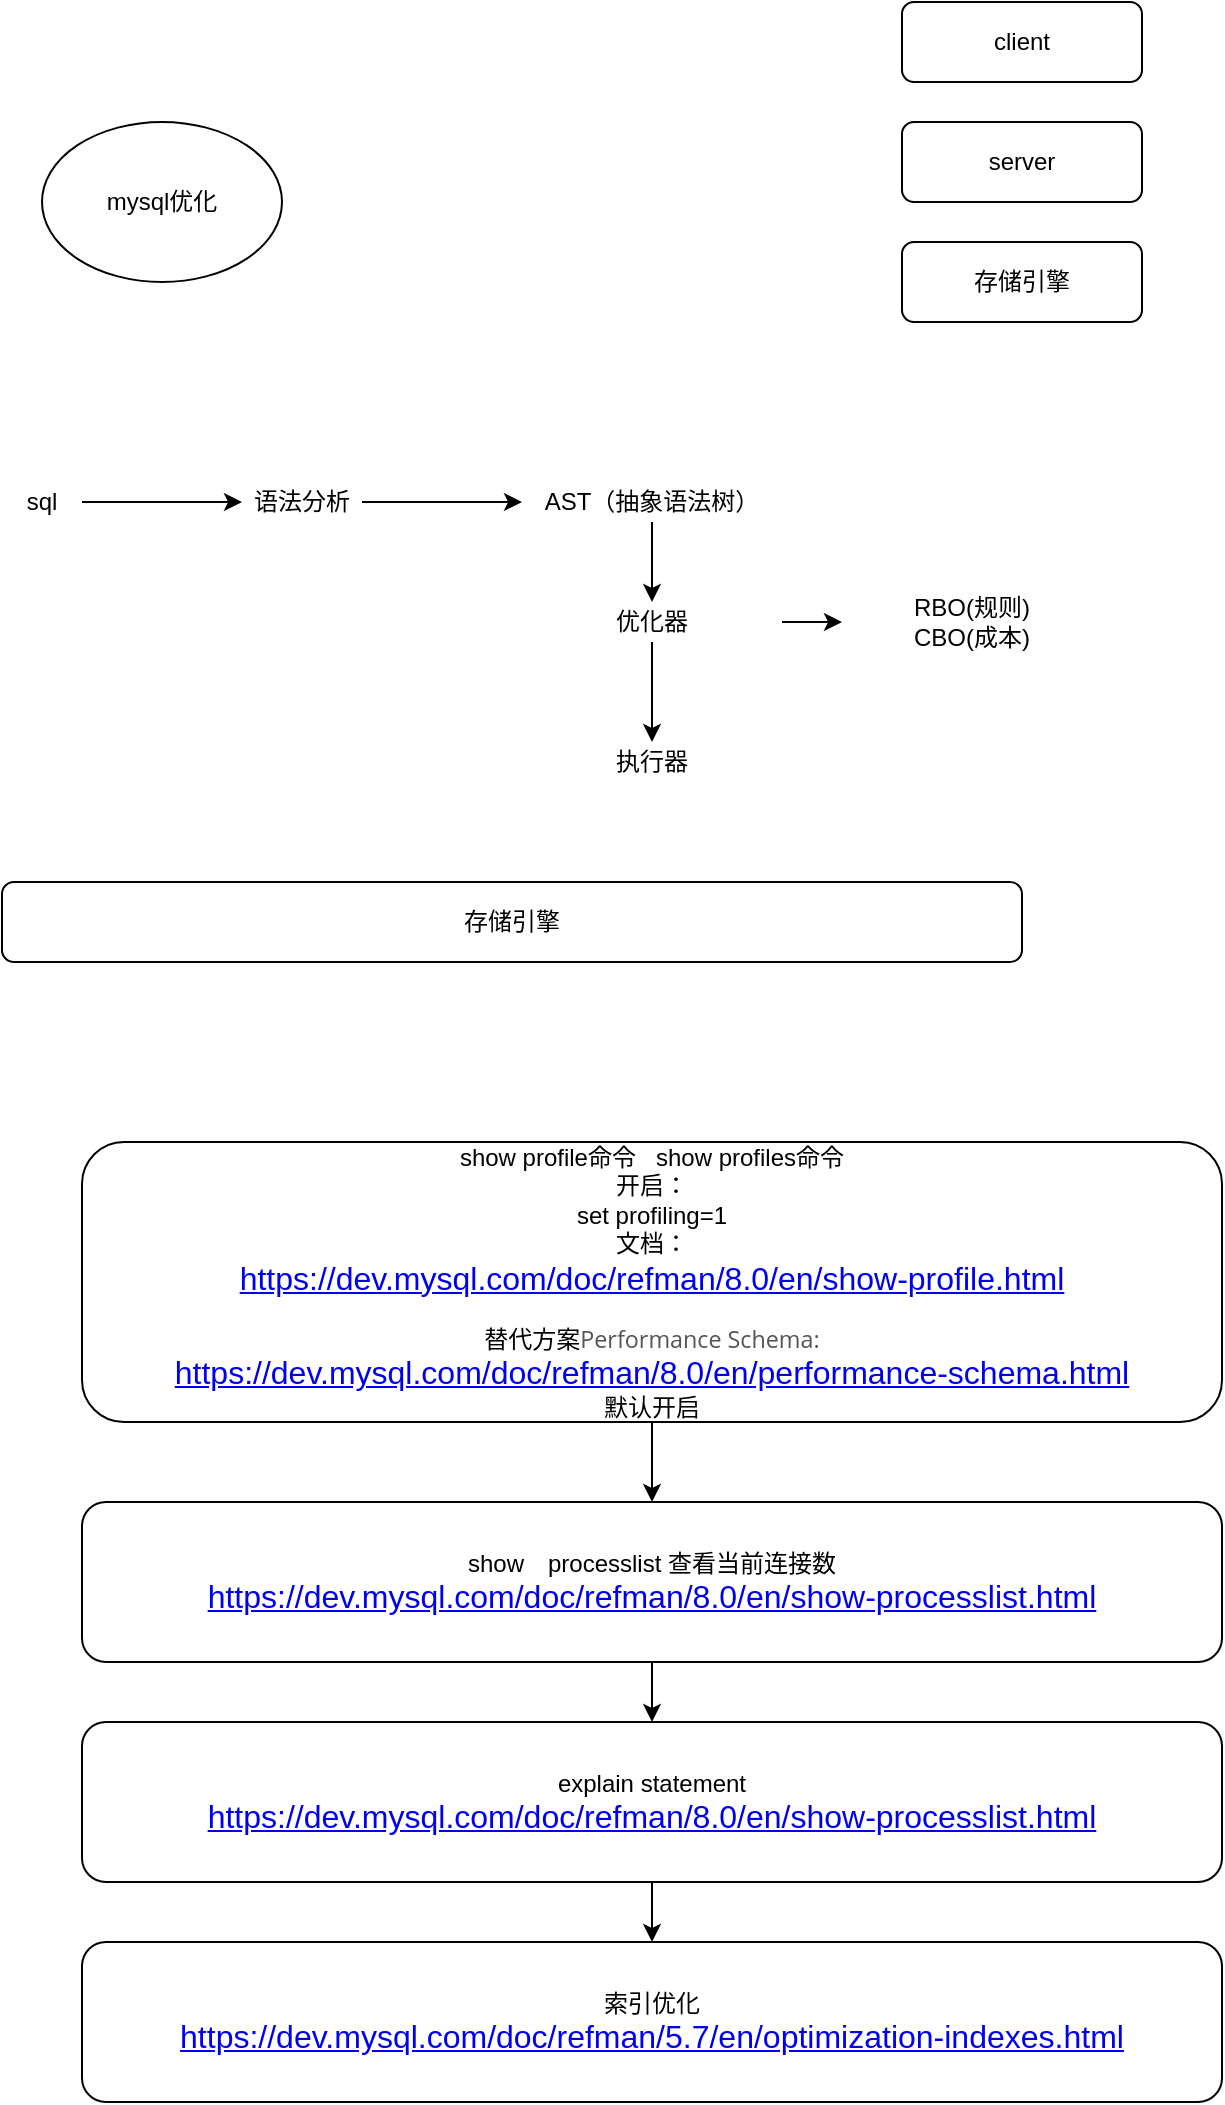 <mxfile version="12.6.5" type="device" pages="2"><diagram id="2ttaR4tG4ae0onW6x_MF" name="mysql监控"><mxGraphModel dx="1102" dy="648" grid="1" gridSize="10" guides="1" tooltips="1" connect="1" arrows="1" fold="1" page="1" pageScale="1" pageWidth="850" pageHeight="1100" math="0" shadow="0"><root><mxCell id="0"/><mxCell id="1" parent="0"/><mxCell id="2dvDs_7L4yCW8PiCxU3r-1" value="mysql优化" style="ellipse;whiteSpace=wrap;html=1;" vertex="1" parent="1"><mxGeometry x="150" y="90" width="120" height="80" as="geometry"/></mxCell><mxCell id="2dvDs_7L4yCW8PiCxU3r-2" value="client" style="rounded=1;whiteSpace=wrap;html=1;" vertex="1" parent="1"><mxGeometry x="580" y="30" width="120" height="40" as="geometry"/></mxCell><mxCell id="2dvDs_7L4yCW8PiCxU3r-3" value="server" style="rounded=1;whiteSpace=wrap;html=1;" vertex="1" parent="1"><mxGeometry x="580" y="90" width="120" height="40" as="geometry"/></mxCell><mxCell id="2dvDs_7L4yCW8PiCxU3r-4" value="存储引擎" style="rounded=1;whiteSpace=wrap;html=1;" vertex="1" parent="1"><mxGeometry x="580" y="150" width="120" height="40" as="geometry"/></mxCell><mxCell id="2dvDs_7L4yCW8PiCxU3r-7" value="" style="edgeStyle=orthogonalEdgeStyle;rounded=0;orthogonalLoop=1;jettySize=auto;html=1;" edge="1" parent="1" source="2dvDs_7L4yCW8PiCxU3r-5" target="2dvDs_7L4yCW8PiCxU3r-6"><mxGeometry relative="1" as="geometry"/></mxCell><mxCell id="2dvDs_7L4yCW8PiCxU3r-5" value="sql" style="text;html=1;strokeColor=none;fillColor=none;align=center;verticalAlign=middle;whiteSpace=wrap;rounded=0;" vertex="1" parent="1"><mxGeometry x="130" y="270" width="40" height="20" as="geometry"/></mxCell><mxCell id="2dvDs_7L4yCW8PiCxU3r-9" value="" style="edgeStyle=orthogonalEdgeStyle;rounded=0;orthogonalLoop=1;jettySize=auto;html=1;" edge="1" parent="1" source="2dvDs_7L4yCW8PiCxU3r-6" target="2dvDs_7L4yCW8PiCxU3r-8"><mxGeometry relative="1" as="geometry"/></mxCell><mxCell id="2dvDs_7L4yCW8PiCxU3r-6" value="语法分析" style="text;html=1;strokeColor=none;fillColor=none;align=center;verticalAlign=middle;whiteSpace=wrap;rounded=0;" vertex="1" parent="1"><mxGeometry x="250" y="270" width="60" height="20" as="geometry"/></mxCell><mxCell id="2dvDs_7L4yCW8PiCxU3r-11" value="" style="edgeStyle=orthogonalEdgeStyle;rounded=0;orthogonalLoop=1;jettySize=auto;html=1;" edge="1" parent="1" source="2dvDs_7L4yCW8PiCxU3r-8" target="2dvDs_7L4yCW8PiCxU3r-10"><mxGeometry relative="1" as="geometry"/></mxCell><mxCell id="2dvDs_7L4yCW8PiCxU3r-8" value="AST（抽象语法树）" style="text;html=1;strokeColor=none;fillColor=none;align=center;verticalAlign=middle;whiteSpace=wrap;rounded=0;" vertex="1" parent="1"><mxGeometry x="390" y="270" width="130" height="20" as="geometry"/></mxCell><mxCell id="2dvDs_7L4yCW8PiCxU3r-16" value="" style="edgeStyle=orthogonalEdgeStyle;rounded=0;orthogonalLoop=1;jettySize=auto;html=1;" edge="1" parent="1" source="2dvDs_7L4yCW8PiCxU3r-10" target="2dvDs_7L4yCW8PiCxU3r-15"><mxGeometry relative="1" as="geometry"/></mxCell><mxCell id="2dvDs_7L4yCW8PiCxU3r-18" value="" style="edgeStyle=orthogonalEdgeStyle;rounded=0;orthogonalLoop=1;jettySize=auto;html=1;" edge="1" parent="1" source="2dvDs_7L4yCW8PiCxU3r-10" target="2dvDs_7L4yCW8PiCxU3r-17"><mxGeometry relative="1" as="geometry"/></mxCell><mxCell id="2dvDs_7L4yCW8PiCxU3r-10" value="优化器" style="text;html=1;strokeColor=none;fillColor=none;align=center;verticalAlign=middle;whiteSpace=wrap;rounded=0;" vertex="1" parent="1"><mxGeometry x="390" y="330" width="130" height="20" as="geometry"/></mxCell><mxCell id="2dvDs_7L4yCW8PiCxU3r-17" value="执行器" style="text;html=1;strokeColor=none;fillColor=none;align=center;verticalAlign=middle;whiteSpace=wrap;rounded=0;" vertex="1" parent="1"><mxGeometry x="390" y="400" width="130" height="20" as="geometry"/></mxCell><mxCell id="2dvDs_7L4yCW8PiCxU3r-15" value="RBO(规则)&lt;br&gt;CBO(成本)" style="text;html=1;strokeColor=none;fillColor=none;align=center;verticalAlign=middle;whiteSpace=wrap;rounded=0;" vertex="1" parent="1"><mxGeometry x="550" y="330" width="130" height="20" as="geometry"/></mxCell><mxCell id="2dvDs_7L4yCW8PiCxU3r-19" value="存储引擎" style="rounded=1;whiteSpace=wrap;html=1;" vertex="1" parent="1"><mxGeometry x="130" y="470" width="510" height="40" as="geometry"/></mxCell><mxCell id="2dvDs_7L4yCW8PiCxU3r-25" value="" style="edgeStyle=orthogonalEdgeStyle;rounded=0;orthogonalLoop=1;jettySize=auto;html=1;" edge="1" parent="1" source="2dvDs_7L4yCW8PiCxU3r-21" target="2dvDs_7L4yCW8PiCxU3r-24"><mxGeometry relative="1" as="geometry"/></mxCell><mxCell id="2dvDs_7L4yCW8PiCxU3r-21" value="show profile命令&amp;nbsp; &amp;nbsp;show profiles命令&lt;br&gt;开启：&lt;br&gt;set profiling=1&lt;br&gt;文档：&lt;br&gt;&lt;a href=&quot;https://dev.mysql.com/doc/refman/8.0/en/show-profile.html&quot; style=&quot;font-size: medium&quot;&gt;https://dev.mysql.com/doc/refman/8.0/en/show-profile.html&lt;/a&gt;&lt;br&gt;&lt;br&gt;替代方案&lt;span style=&quot;color: rgb(85 , 85 , 85) ; font-family: &amp;#34;open sans&amp;#34; , &amp;#34;arial&amp;#34; , &amp;#34;helvetica&amp;#34; , sans-serif ; font-size: 11.664px ; background-color: rgb(255 , 255 , 255)&quot;&gt;Performance Schema:&lt;/span&gt;&lt;br&gt;&lt;a href=&quot;https://dev.mysql.com/doc/refman/8.0/en/performance-schema.html&quot; style=&quot;font-size: medium&quot;&gt;https://dev.mysql.com/doc/refman/8.0/en/performance-schema.html&lt;/a&gt;&lt;br&gt;默认开启" style="rounded=1;whiteSpace=wrap;html=1;" vertex="1" parent="1"><mxGeometry x="170" y="600" width="570" height="140" as="geometry"/></mxCell><mxCell id="r4jUxvzOqEeGkwtk5cyv-2" value="" style="edgeStyle=orthogonalEdgeStyle;rounded=0;orthogonalLoop=1;jettySize=auto;html=1;" edge="1" parent="1" source="2dvDs_7L4yCW8PiCxU3r-24" target="r4jUxvzOqEeGkwtk5cyv-1"><mxGeometry relative="1" as="geometry"/></mxCell><mxCell id="2dvDs_7L4yCW8PiCxU3r-24" value="show　processlist 查看当前连接数&lt;br&gt;&lt;a href=&quot;https://dev.mysql.com/doc/refman/8.0/en/show-processlist.html&quot; style=&quot;font-size: medium&quot;&gt;https://dev.mysql.com/doc/refman/8.0/en/show-processlist.html&lt;/a&gt;" style="rounded=1;whiteSpace=wrap;html=1;" vertex="1" parent="1"><mxGeometry x="170" y="780" width="570" height="80" as="geometry"/></mxCell><mxCell id="r4jUxvzOqEeGkwtk5cyv-6" value="" style="edgeStyle=orthogonalEdgeStyle;rounded=0;orthogonalLoop=1;jettySize=auto;html=1;" edge="1" parent="1" source="r4jUxvzOqEeGkwtk5cyv-1" target="r4jUxvzOqEeGkwtk5cyv-5"><mxGeometry relative="1" as="geometry"/></mxCell><mxCell id="r4jUxvzOqEeGkwtk5cyv-1" value="explain statement&lt;br&gt;&lt;a href=&quot;https://dev.mysql.com/doc/refman/8.0/en/show-processlist.html&quot; style=&quot;font-size: medium&quot;&gt;https://dev.mysql.com/doc/refman/8.0/en/show-processlist.html&lt;/a&gt;" style="rounded=1;whiteSpace=wrap;html=1;" vertex="1" parent="1"><mxGeometry x="170" y="890" width="570" height="80" as="geometry"/></mxCell><mxCell id="r4jUxvzOqEeGkwtk5cyv-5" value="索引优化&lt;br&gt;&lt;a href=&quot;https://dev.mysql.com/doc/refman/5.7/en/optimization-indexes.html&quot; style=&quot;font-size: medium&quot;&gt;https://dev.mysql.com/doc/refman/5.7/en/optimization-indexes.html&lt;/a&gt;" style="rounded=1;whiteSpace=wrap;html=1;" vertex="1" parent="1"><mxGeometry x="170" y="1000" width="570" height="80" as="geometry"/></mxCell></root></mxGraphModel></diagram><diagram id="sYQJ3fRf34HSrICBSaM5" name="索引优化"><mxGraphModel dx="1102" dy="646" grid="1" gridSize="10" guides="1" tooltips="1" connect="1" arrows="1" fold="1" page="1" pageScale="1" pageWidth="850" pageHeight="1100" math="0" shadow="0"><root><mxCell id="Z6aqxTjcYzHdgBsRNg6B-0"/><mxCell id="Z6aqxTjcYzHdgBsRNg6B-1" parent="Z6aqxTjcYzHdgBsRNg6B-0"/><mxCell id="VSdPEl_RoQN30dNabncq-2" value="" style="edgeStyle=orthogonalEdgeStyle;rounded=0;orthogonalLoop=1;jettySize=auto;html=1;" edge="1" parent="Z6aqxTjcYzHdgBsRNg6B-1" source="VSdPEl_RoQN30dNabncq-0" target="VSdPEl_RoQN30dNabncq-1"><mxGeometry relative="1" as="geometry"/></mxCell><mxCell id="VSdPEl_RoQN30dNabncq-0" value="innodb使用B+tree&lt;br&gt;在Ｂ树基础上优化" style="rounded=1;whiteSpace=wrap;html=1;" vertex="1" parent="Z6aqxTjcYzHdgBsRNg6B-1"><mxGeometry x="40" y="50" width="120" height="60" as="geometry"/></mxCell><mxCell id="VSdPEl_RoQN30dNabncq-1" value="memory使用hash index" style="rounded=1;whiteSpace=wrap;html=1;" vertex="1" parent="Z6aqxTjcYzHdgBsRNg6B-1"><mxGeometry x="240" y="50" width="120" height="60" as="geometry"/></mxCell><mxCell id="VSdPEl_RoQN30dNabncq-3" value="二叉树&lt;br&gt;导致树节点过深&lt;br&gt;&lt;br&gt;bst树&lt;br&gt;会有倾斜问题" style="rounded=1;whiteSpace=wrap;html=1;" vertex="1" parent="Z6aqxTjcYzHdgBsRNg6B-1"><mxGeometry x="160" y="220" width="140" height="70" as="geometry"/></mxCell><mxCell id="VSdPEl_RoQN30dNabncq-4" value="二叉树演示网站https://cs.usfca.edu" style="text;html=1;strokeColor=none;fillColor=none;align=center;verticalAlign=middle;whiteSpace=wrap;rounded=0;" vertex="1" parent="Z6aqxTjcYzHdgBsRNg6B-1"><mxGeometry x="80" y="180" width="250" height="20" as="geometry"/></mxCell><mxCell id="VSdPEl_RoQN30dNabncq-6" value="平衡树AVL(旋转)&lt;br&gt;插入效率低,查询效率高" style="rounded=1;whiteSpace=wrap;html=1;" vertex="1" parent="Z6aqxTjcYzHdgBsRNg6B-1"><mxGeometry x="160" y="340" width="150" height="60" as="geometry"/></mxCell><mxCell id="VSdPEl_RoQN30dNabncq-7" value="红黑树(旋转,变色)&lt;br&gt;插入,查询平衡" style="rounded=1;whiteSpace=wrap;html=1;" vertex="1" parent="Z6aqxTjcYzHdgBsRNg6B-1"><mxGeometry x="160" y="450" width="120" height="60" as="geometry"/></mxCell></root></mxGraphModel></diagram></mxfile>
